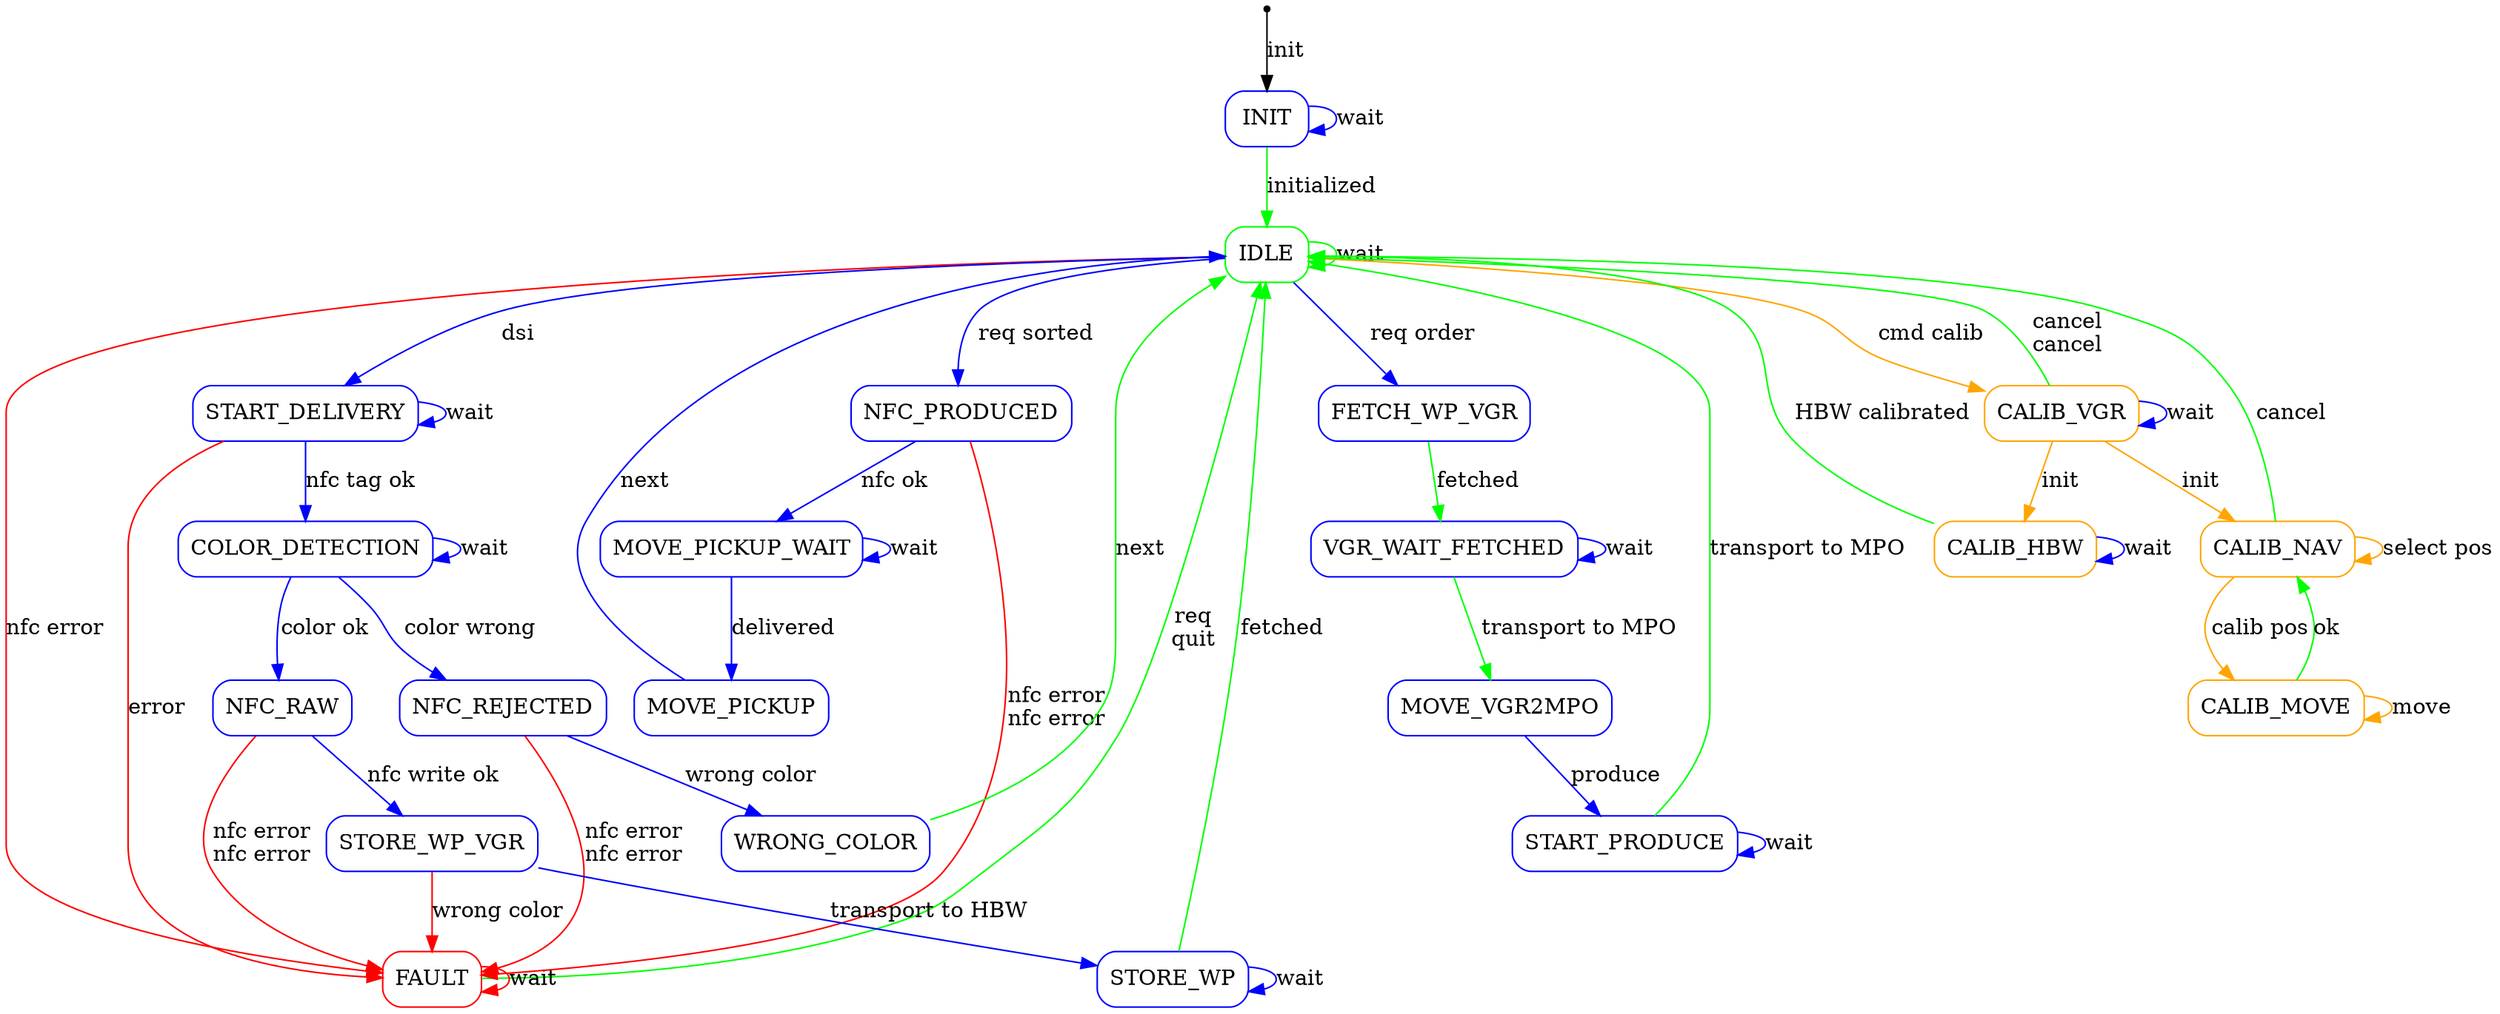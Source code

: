 digraph "generated by DocFsm" {
	node [shape = Mrecord];
	IDLE_0 [color = green, label = "IDLE"];
	FAULT_0 [color = red, label = "FAULT"];
	INIT_0 [color = blue, label = "INIT"];
	NFC_PRODUCED_0 [color = blue, label = "NFC_PRODUCED"];
	FETCH_WP_VGR_0 [color = blue, label = "FETCH_WP_VGR"];
	START_DELIVERY_0 [color = blue, label = "START_DELIVERY"];
	CALIB_VGR_0 [color = orange, label = "CALIB_VGR"];
	VGR_WAIT_FETCHED_0 [color = blue, label = "VGR_WAIT_FETCHED"];
	MOVE_VGR2MPO_0 [color = blue, label = "MOVE_VGR2MPO"];
	START_PRODUCE_0 [color = blue, label = "START_PRODUCE"];
	COLOR_DETECTION_0 [color = blue, label = "COLOR_DETECTION"];
	NFC_RAW_0 [color = blue, label = "NFC_RAW"];
	NFC_REJECTED_0 [color = blue, label = "NFC_REJECTED"];
	STORE_WP_VGR_0 [color = blue, label = "STORE_WP_VGR"];
	WRONG_COLOR_0 [color = blue, label = "WRONG_COLOR"];
	MOVE_PICKUP_WAIT_0 [color = blue, label = "MOVE_PICKUP_WAIT"];
	MOVE_PICKUP_0 [color = blue, label = "MOVE_PICKUP"];
	STORE_WP_0 [color = blue, label = "STORE_WP"];
	CALIB_HBW_0 [color = orange, label = "CALIB_HBW"];
	CALIB_NAV_0 [color = orange, label = "CALIB_NAV"];
	CALIB_MOVE_0 [color = orange, label = "CALIB_MOVE"];
	entry0_0 [shape = point, label = "entry0"];
	IDLE_0 -> FAULT_0 [color = red, label = "nfc error"];
	IDLE_0 -> NFC_PRODUCED_0 [color = blue, label = "req sorted"];
	IDLE_0 -> FETCH_WP_VGR_0 [color = blue, label = "req order"];
	IDLE_0 -> START_DELIVERY_0 [color = blue, label = "dsi"];
	IDLE_0 -> CALIB_VGR_0 [color = orange, label = "cmd calib"];
	IDLE_0 -> IDLE_0 [color = green, label = "wait"];
	FAULT_0 -> IDLE_0 [color = green, label = "req\nquit"];
	FAULT_0 -> FAULT_0 [color = red, label = "wait"];
	INIT_0 -> INIT_0 [color = blue, label = "wait"];
	INIT_0 -> IDLE_0 [color = green, label = "initialized"];
	NFC_PRODUCED_0 -> FAULT_0 [color = red, label = "nfc error\nnfc error"];
	NFC_PRODUCED_0 -> MOVE_PICKUP_WAIT_0 [color = blue, label = "nfc ok"];
	FETCH_WP_VGR_0 -> VGR_WAIT_FETCHED_0 [color = green, label = "fetched"];
	START_DELIVERY_0 -> FAULT_0 [color = red, label = "error"];
	START_DELIVERY_0 -> COLOR_DETECTION_0 [color = blue, label = "nfc tag ok"];
	START_DELIVERY_0 -> START_DELIVERY_0 [color = blue, label = "wait"];
	CALIB_VGR_0 -> CALIB_HBW_0 [color = orange, label = "init"];
	CALIB_VGR_0 -> CALIB_NAV_0 [color = orange, label = "init"];
	CALIB_VGR_0 -> IDLE_0 [color = green, label = "cancel\ncancel"];
	CALIB_VGR_0 -> CALIB_VGR_0 [color = blue, label = "wait"];
	VGR_WAIT_FETCHED_0 -> MOVE_VGR2MPO_0 [color = green, label = "transport to MPO"];
	VGR_WAIT_FETCHED_0 -> VGR_WAIT_FETCHED_0 [color = blue, label = "wait"];
	MOVE_VGR2MPO_0 -> START_PRODUCE_0 [color = blue, label = "produce"];
	START_PRODUCE_0 -> IDLE_0 [color = green, label = "transport to MPO"];
	START_PRODUCE_0 -> START_PRODUCE_0 [color = blue, label = "wait"];
	COLOR_DETECTION_0 -> NFC_RAW_0 [color = blue, label = "color ok"];
	COLOR_DETECTION_0 -> NFC_REJECTED_0 [color = blue, label = "color wrong"];
	COLOR_DETECTION_0 -> COLOR_DETECTION_0 [color = blue, label = "wait"];
	NFC_RAW_0 -> FAULT_0 [color = red, label = "nfc error\nnfc error"];
	NFC_RAW_0 -> STORE_WP_VGR_0 [color = blue, label = "nfc write ok"];
	NFC_REJECTED_0 -> FAULT_0 [color = red, label = "nfc error\nnfc error"];
	NFC_REJECTED_0 -> WRONG_COLOR_0 [color = blue, label = "wrong color"];
	STORE_WP_VGR_0 -> FAULT_0 [color = red, label = "wrong color"];
	STORE_WP_VGR_0 -> STORE_WP_0 [color = blue, label = "transport to HBW"];
	WRONG_COLOR_0 -> IDLE_0 [color = green, label = "next"];
	MOVE_PICKUP_WAIT_0 -> MOVE_PICKUP_0 [color = blue, label = "delivered"];
	MOVE_PICKUP_WAIT_0 -> MOVE_PICKUP_WAIT_0 [color = blue, label = "wait"];
	MOVE_PICKUP_0 -> IDLE_0 [color = blue, label = "next"];
	STORE_WP_0 -> IDLE_0 [color = green, label = "fetched"];
	STORE_WP_0 -> STORE_WP_0 [color = blue, label = "wait"];
	CALIB_HBW_0 -> IDLE_0 [color = green, label = "HBW calibrated"];
	CALIB_HBW_0 -> CALIB_HBW_0 [color = blue, label = "wait"];
	CALIB_NAV_0 -> IDLE_0 [color = green, label = "cancel"];
	CALIB_NAV_0 -> CALIB_MOVE_0 [color = orange, label = "calib pos"];
	CALIB_NAV_0 -> CALIB_NAV_0 [color = orange, label = "select pos"];
	CALIB_MOVE_0 -> CALIB_MOVE_0 [color = orange, label = "move"];
	CALIB_MOVE_0 -> CALIB_NAV_0 [color = green, label = "ok"];
	entry0_0 -> INIT_0 [color = black, label = "init"];
}
